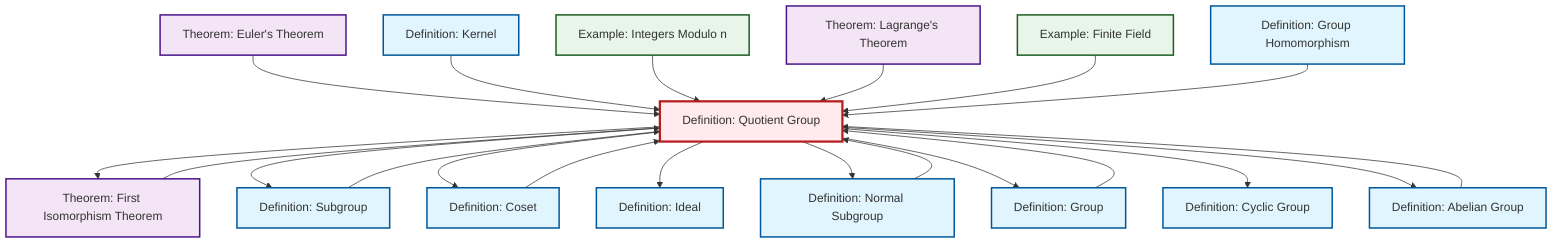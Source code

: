 graph TD
    classDef definition fill:#e1f5fe,stroke:#01579b,stroke-width:2px
    classDef theorem fill:#f3e5f5,stroke:#4a148c,stroke-width:2px
    classDef axiom fill:#fff3e0,stroke:#e65100,stroke-width:2px
    classDef example fill:#e8f5e9,stroke:#1b5e20,stroke-width:2px
    classDef current fill:#ffebee,stroke:#b71c1c,stroke-width:3px
    def-quotient-group["Definition: Quotient Group"]:::definition
    def-normal-subgroup["Definition: Normal Subgroup"]:::definition
    thm-euler["Theorem: Euler's Theorem"]:::theorem
    def-abelian-group["Definition: Abelian Group"]:::definition
    thm-lagrange["Theorem: Lagrange's Theorem"]:::theorem
    thm-first-isomorphism["Theorem: First Isomorphism Theorem"]:::theorem
    def-coset["Definition: Coset"]:::definition
    def-ideal["Definition: Ideal"]:::definition
    def-kernel["Definition: Kernel"]:::definition
    ex-finite-field["Example: Finite Field"]:::example
    def-homomorphism["Definition: Group Homomorphism"]:::definition
    ex-quotient-integers-mod-n["Example: Integers Modulo n"]:::example
    def-cyclic-group["Definition: Cyclic Group"]:::definition
    def-group["Definition: Group"]:::definition
    def-subgroup["Definition: Subgroup"]:::definition
    def-quotient-group --> thm-first-isomorphism
    thm-first-isomorphism --> def-quotient-group
    def-quotient-group --> def-subgroup
    def-quotient-group --> def-coset
    def-abelian-group --> def-quotient-group
    thm-euler --> def-quotient-group
    def-subgroup --> def-quotient-group
    def-quotient-group --> def-ideal
    def-kernel --> def-quotient-group
    def-quotient-group --> def-normal-subgroup
    ex-quotient-integers-mod-n --> def-quotient-group
    def-quotient-group --> def-group
    def-coset --> def-quotient-group
    thm-lagrange --> def-quotient-group
    def-normal-subgroup --> def-quotient-group
    def-group --> def-quotient-group
    ex-finite-field --> def-quotient-group
    def-homomorphism --> def-quotient-group
    def-quotient-group --> def-cyclic-group
    def-quotient-group --> def-abelian-group
    class def-quotient-group current